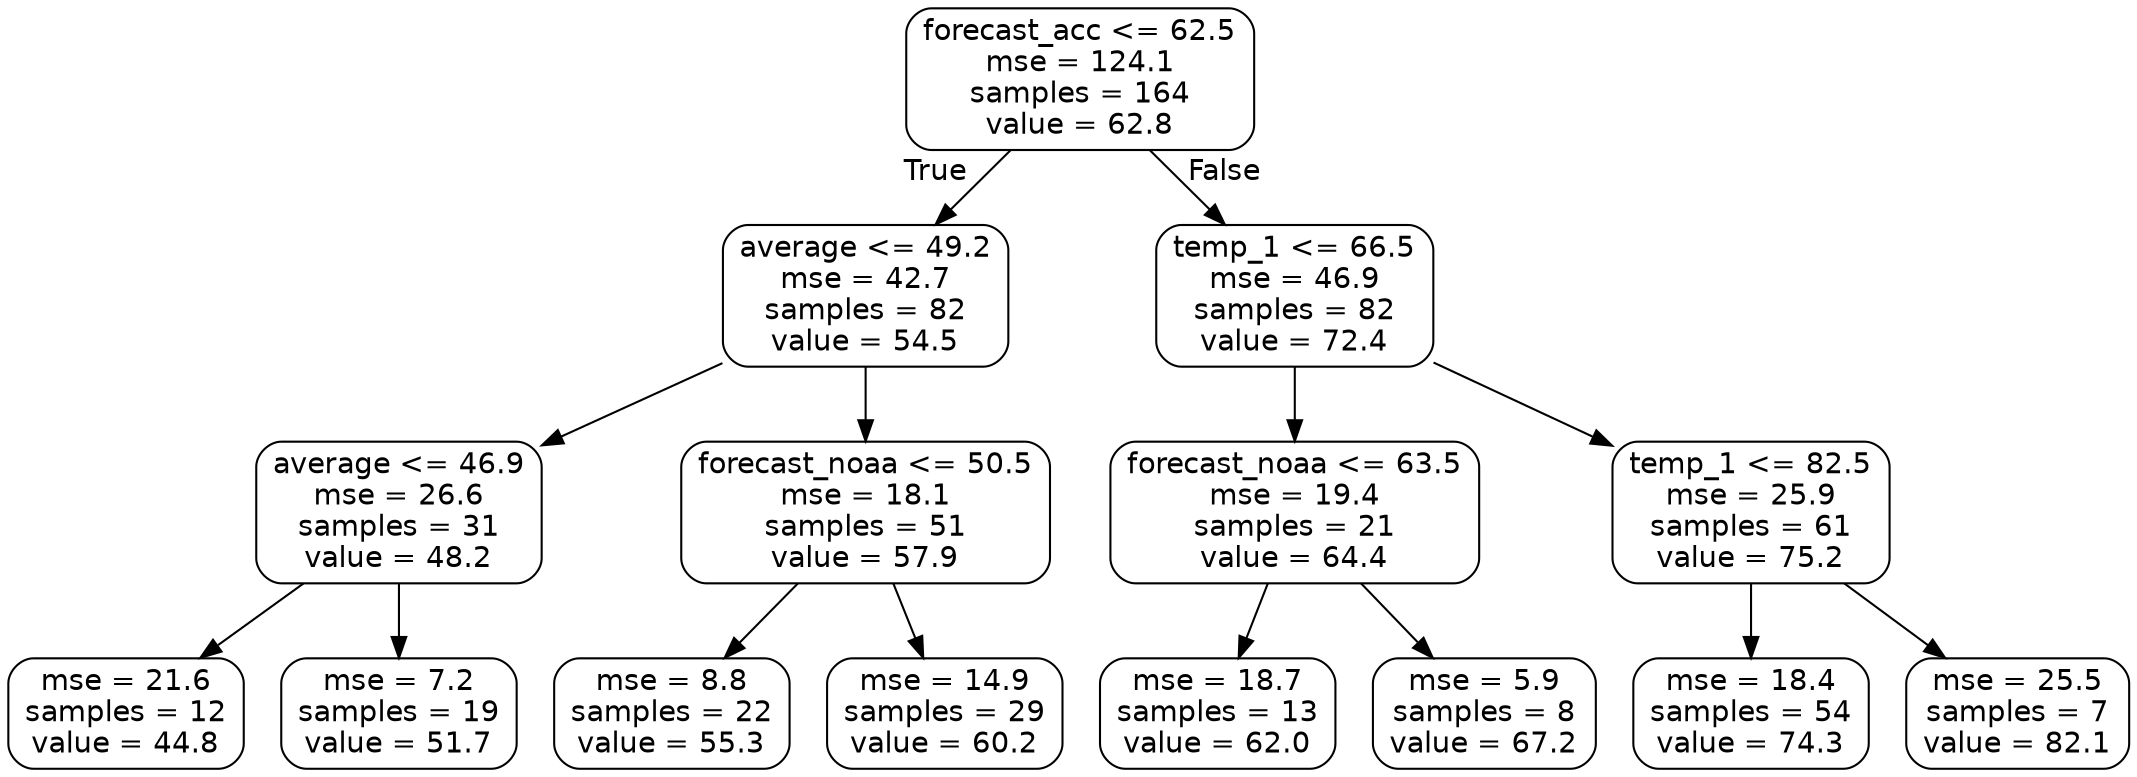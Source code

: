 digraph Tree {
node [shape=box, style="rounded", color="black", fontname=helvetica] ;
edge [fontname=helvetica] ;
0 [label="forecast_acc <= 62.5\nmse = 124.1\nsamples = 164\nvalue = 62.8"] ;
1 [label="average <= 49.2\nmse = 42.7\nsamples = 82\nvalue = 54.5"] ;
0 -> 1 [labeldistance=2.5, labelangle=45, headlabel="True"] ;
2 [label="average <= 46.9\nmse = 26.6\nsamples = 31\nvalue = 48.2"] ;
1 -> 2 ;
3 [label="mse = 21.6\nsamples = 12\nvalue = 44.8"] ;
2 -> 3 ;
4 [label="mse = 7.2\nsamples = 19\nvalue = 51.7"] ;
2 -> 4 ;
5 [label="forecast_noaa <= 50.5\nmse = 18.1\nsamples = 51\nvalue = 57.9"] ;
1 -> 5 ;
6 [label="mse = 8.8\nsamples = 22\nvalue = 55.3"] ;
5 -> 6 ;
7 [label="mse = 14.9\nsamples = 29\nvalue = 60.2"] ;
5 -> 7 ;
8 [label="temp_1 <= 66.5\nmse = 46.9\nsamples = 82\nvalue = 72.4"] ;
0 -> 8 [labeldistance=2.5, labelangle=-45, headlabel="False"] ;
9 [label="forecast_noaa <= 63.5\nmse = 19.4\nsamples = 21\nvalue = 64.4"] ;
8 -> 9 ;
10 [label="mse = 18.7\nsamples = 13\nvalue = 62.0"] ;
9 -> 10 ;
11 [label="mse = 5.9\nsamples = 8\nvalue = 67.2"] ;
9 -> 11 ;
12 [label="temp_1 <= 82.5\nmse = 25.9\nsamples = 61\nvalue = 75.2"] ;
8 -> 12 ;
13 [label="mse = 18.4\nsamples = 54\nvalue = 74.3"] ;
12 -> 13 ;
14 [label="mse = 25.5\nsamples = 7\nvalue = 82.1"] ;
12 -> 14 ;
}